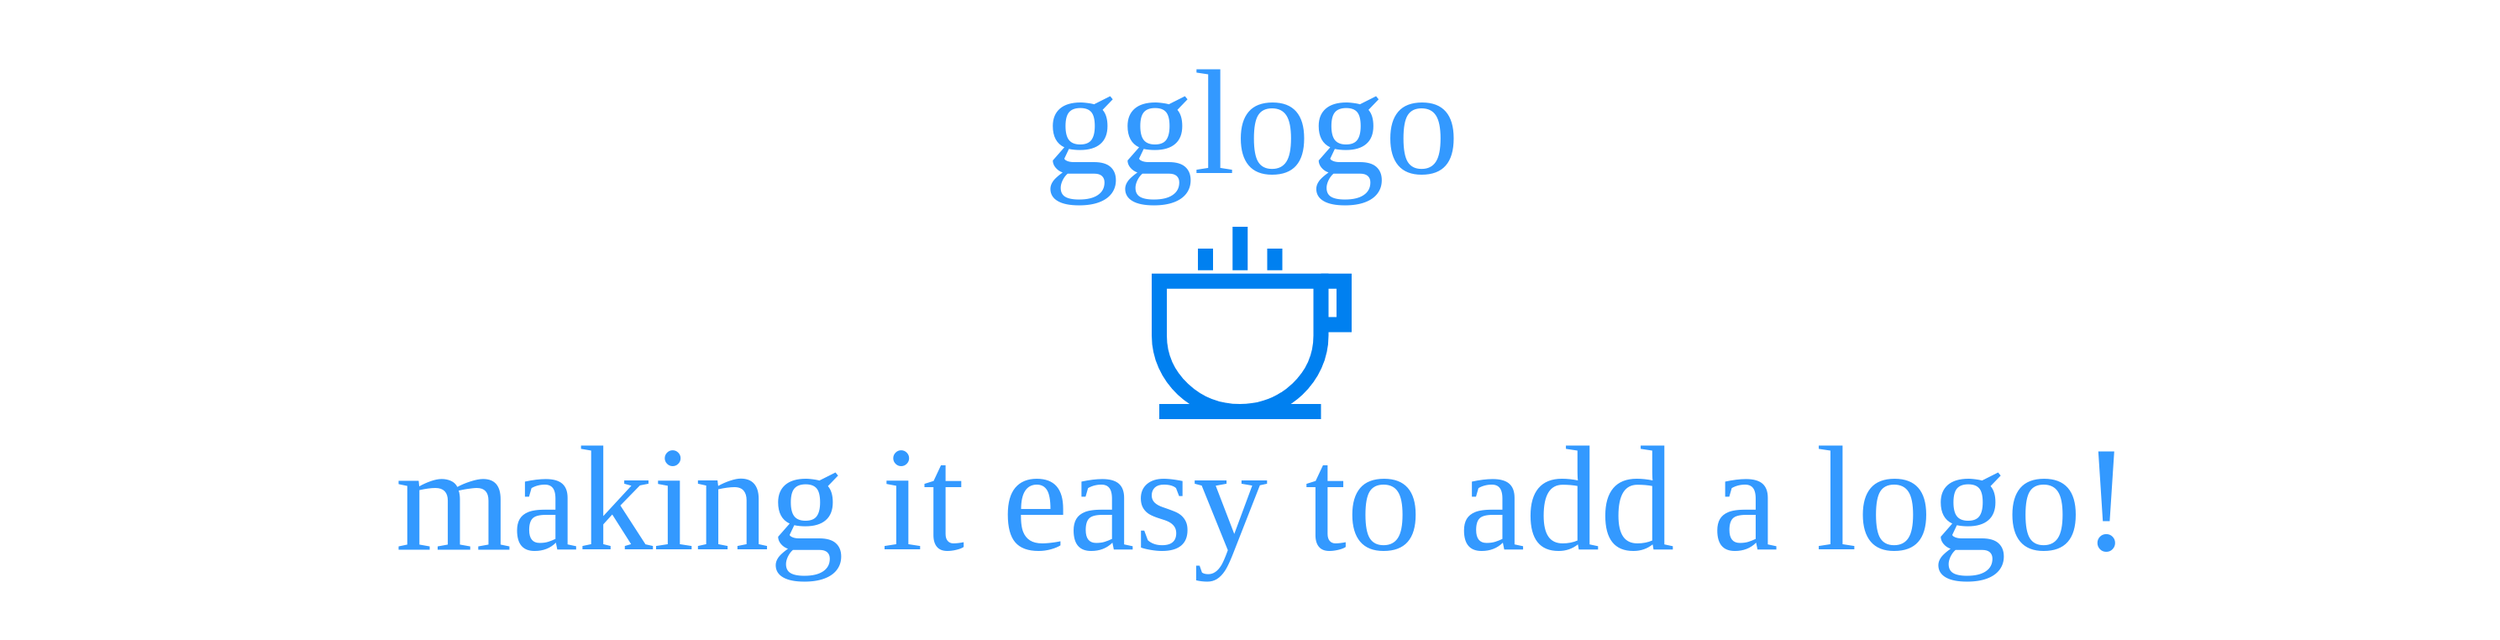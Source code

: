 <mxfile version="24.7.12">
  <diagram name="Page-1" id="DBoic3QhhyA_ytf5XPtQ">
    <mxGraphModel dx="3943" dy="1187" grid="1" gridSize="10" guides="1" tooltips="1" connect="1" arrows="1" fold="1" page="1" pageScale="1" pageWidth="1654" pageHeight="1169" math="0" shadow="0">
      <root>
        <mxCell id="0" />
        <mxCell id="1" parent="0" />
        <mxCell id="J6iuozXOtlbJtQhGWxRC-1" value="" style="rounded=0;whiteSpace=wrap;html=1;fillColor=default;strokeColor=none;" vertex="1" parent="1">
          <mxGeometry x="-1567" y="395" width="1480" height="380" as="geometry" />
        </mxCell>
        <mxCell id="J6iuozXOtlbJtQhGWxRC-2" value="&lt;div style=&quot;&quot;&gt;&lt;font color=&quot;#3399ff&quot; style=&quot;font-size: 89px;&quot; data-font-src=&quot;https://fonts.googleapis.com/css?family=Gochi+Hand&quot; face=&quot;Gochi Hand&quot;&gt;gglogo&lt;/font&gt;&lt;/div&gt;" style="text;html=1;align=center;verticalAlign=middle;whiteSpace=wrap;rounded=0;" vertex="1" parent="1">
          <mxGeometry x="-1557" y="406" width="1470" height="124" as="geometry" />
        </mxCell>
        <mxCell id="J6iuozXOtlbJtQhGWxRC-3" value="&lt;div style=&quot;&quot;&gt;&lt;font color=&quot;#3399ff&quot; style=&quot;font-size: 89px;&quot; data-font-src=&quot;https://fonts.googleapis.com/css?family=Gochi+Hand&quot; face=&quot;Gochi Hand&quot;&gt;making it easy to add a logo!&lt;/font&gt;&lt;/div&gt;" style="text;html=1;align=center;verticalAlign=middle;whiteSpace=wrap;rounded=0;" vertex="1" parent="1">
          <mxGeometry x="-1550" y="630" width="1470" height="124" as="geometry" />
        </mxCell>
        <mxCell id="J6iuozXOtlbJtQhGWxRC-4" value="" style="shape=image;verticalLabelPosition=bottom;labelBackgroundColor=default;verticalAlign=top;aspect=fixed;imageAspect=0;image=https://www.resbank.co.za/content/dam/sarb/home/electronic-signature/sarb-logo-gold-01.jpg;" vertex="1" parent="1">
          <mxGeometry x="-910.2" y="506" width="190.41" height="127.81" as="geometry" />
        </mxCell>
        <mxCell id="J6iuozXOtlbJtQhGWxRC-6" value="" style="html=1;verticalLabelPosition=bottom;align=center;labelBackgroundColor=#ffffff;verticalAlign=top;strokeWidth=9;strokeColor=#0080F0;shadow=0;dashed=0;shape=mxgraph.ios7.icons.cup;" vertex="1" parent="1">
          <mxGeometry x="-877" y="530" width="110" height="110" as="geometry" />
        </mxCell>
      </root>
    </mxGraphModel>
  </diagram>
</mxfile>
